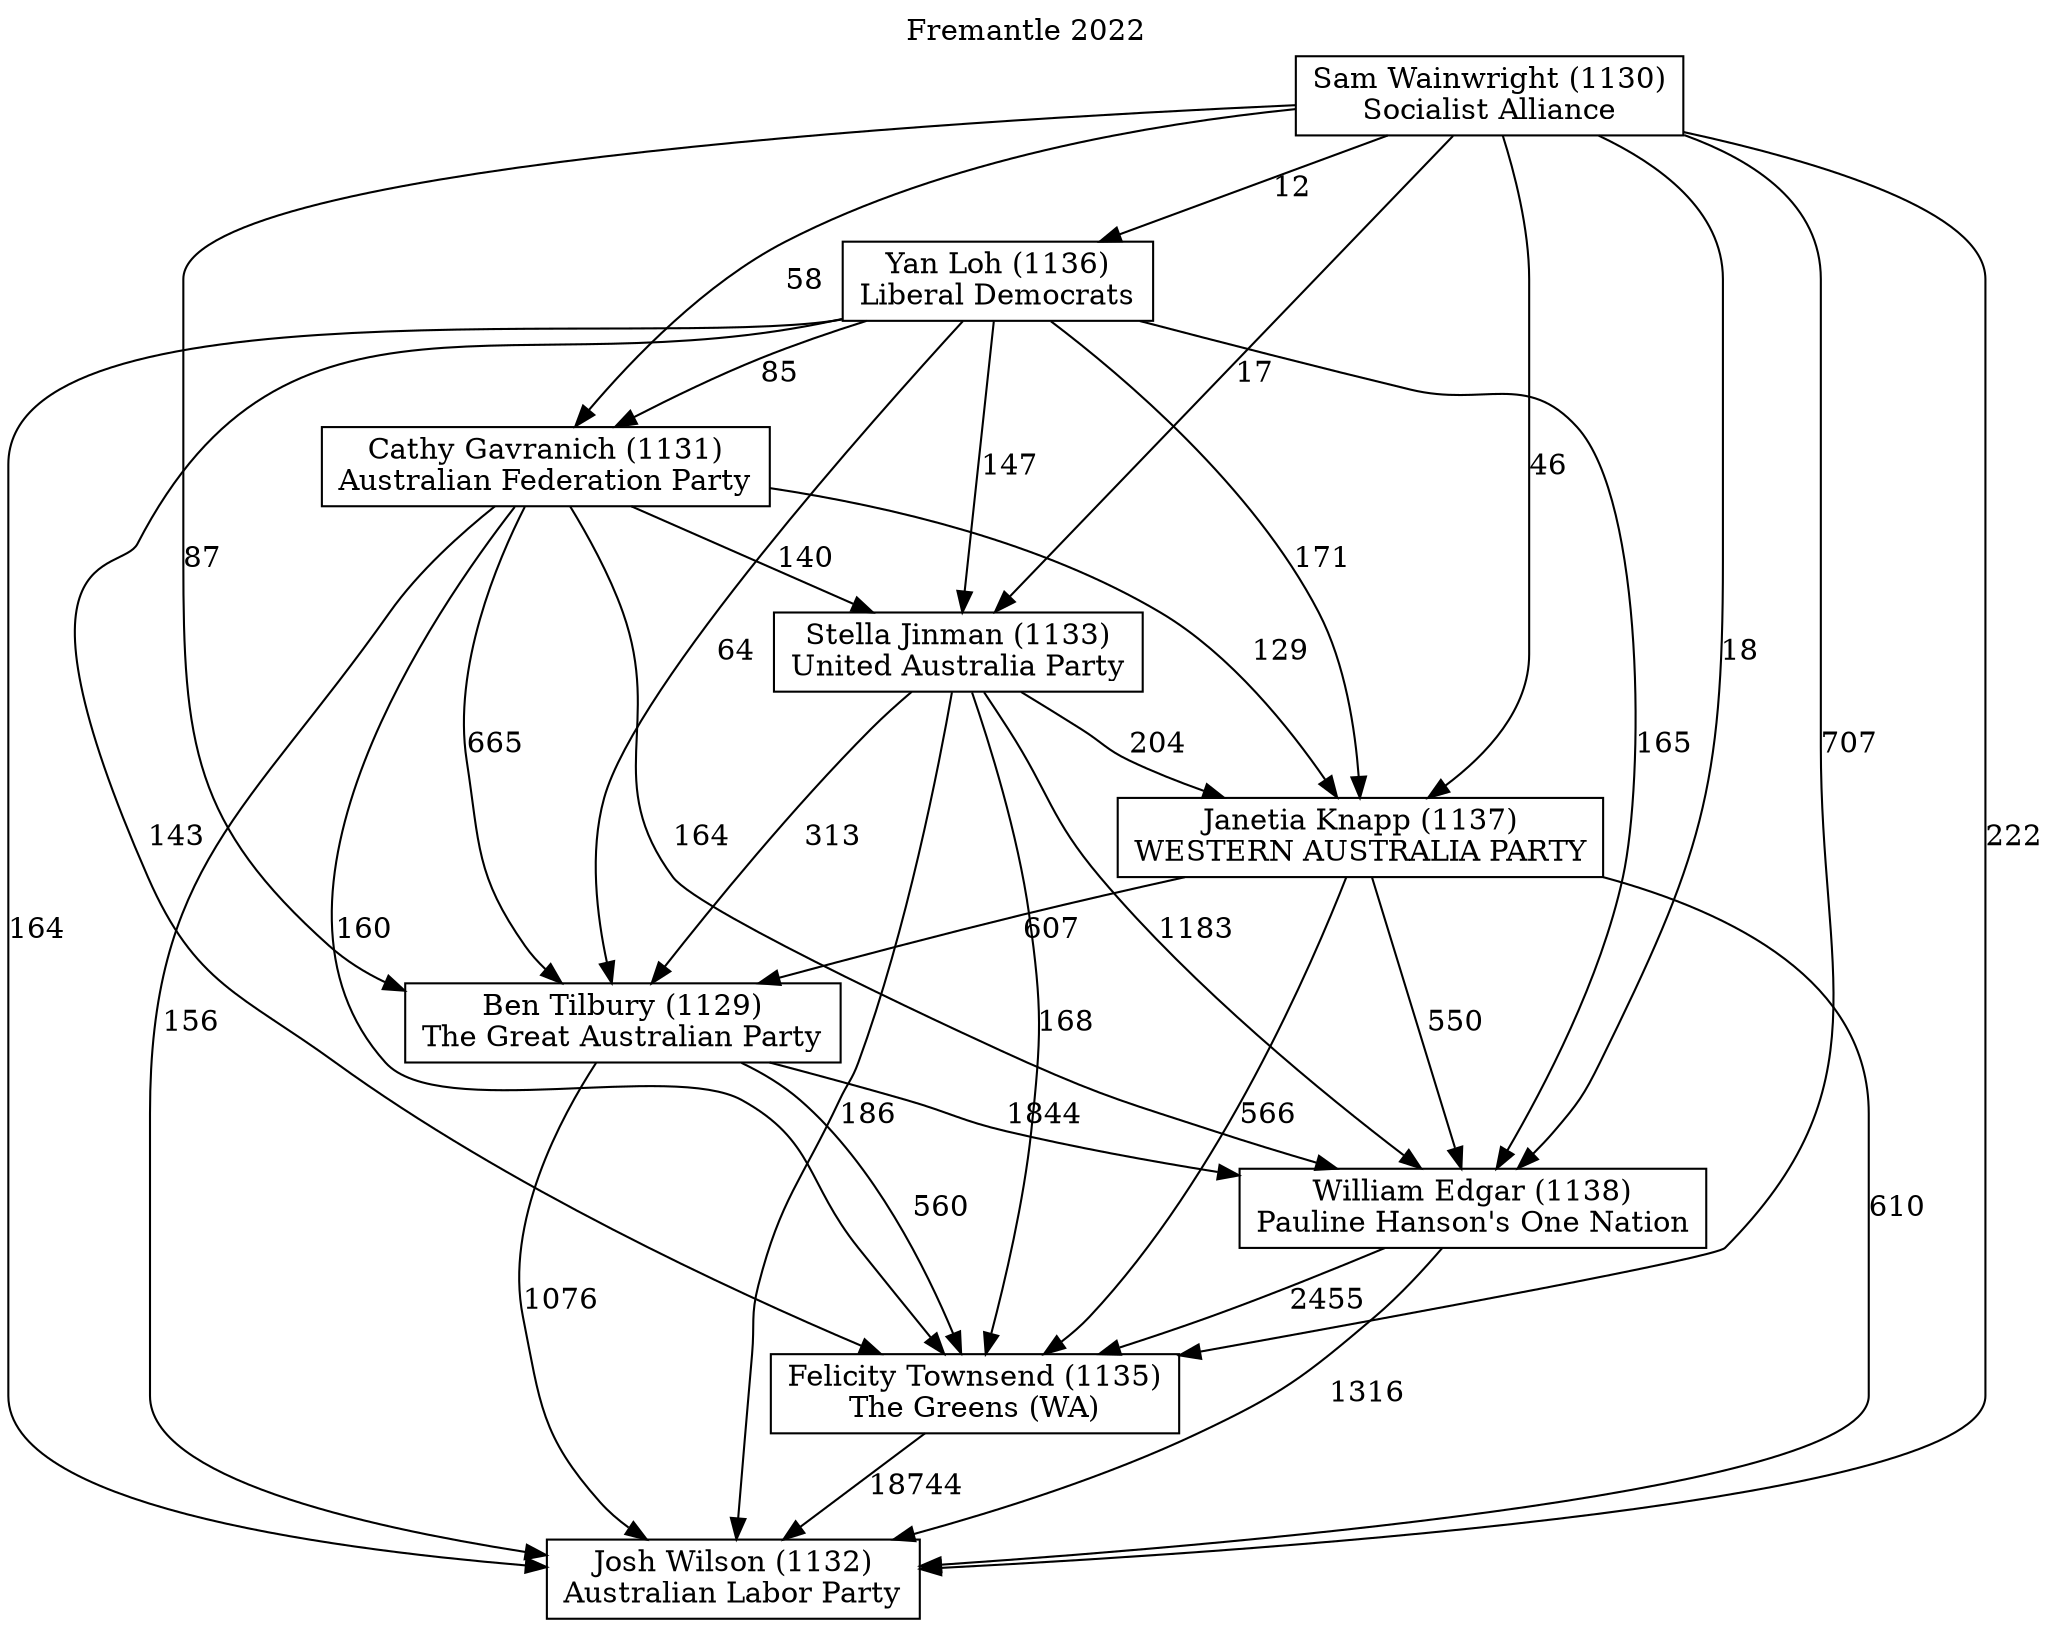 // House preference flow
digraph "Josh Wilson (1132)_Fremantle_2022" {
	graph [label="Fremantle 2022" labelloc=t mclimit=10]
	node [shape=box]
	"Janetia Knapp (1137)" [label="Janetia Knapp (1137)
WESTERN AUSTRALIA PARTY"]
	"Yan Loh (1136)" [label="Yan Loh (1136)
Liberal Democrats"]
	"Stella Jinman (1133)" [label="Stella Jinman (1133)
United Australia Party"]
	"Josh Wilson (1132)" [label="Josh Wilson (1132)
Australian Labor Party"]
	"Ben Tilbury (1129)" [label="Ben Tilbury (1129)
The Great Australian Party"]
	"William Edgar (1138)" [label="William Edgar (1138)
Pauline Hanson's One Nation"]
	"Sam Wainwright (1130)" [label="Sam Wainwright (1130)
Socialist Alliance"]
	"Felicity Townsend (1135)" [label="Felicity Townsend (1135)
The Greens (WA)"]
	"Cathy Gavranich (1131)" [label="Cathy Gavranich (1131)
Australian Federation Party"]
	"Cathy Gavranich (1131)" -> "Janetia Knapp (1137)" [label=129]
	"Ben Tilbury (1129)" -> "Josh Wilson (1132)" [label=1076]
	"Sam Wainwright (1130)" -> "Yan Loh (1136)" [label=12]
	"Sam Wainwright (1130)" -> "Cathy Gavranich (1131)" [label=58]
	"Cathy Gavranich (1131)" -> "Stella Jinman (1133)" [label=140]
	"Stella Jinman (1133)" -> "Josh Wilson (1132)" [label=186]
	"Ben Tilbury (1129)" -> "Felicity Townsend (1135)" [label=560]
	"Janetia Knapp (1137)" -> "William Edgar (1138)" [label=550]
	"Yan Loh (1136)" -> "Ben Tilbury (1129)" [label=64]
	"Cathy Gavranich (1131)" -> "Felicity Townsend (1135)" [label=160]
	"Yan Loh (1136)" -> "William Edgar (1138)" [label=165]
	"Yan Loh (1136)" -> "Cathy Gavranich (1131)" [label=85]
	"Felicity Townsend (1135)" -> "Josh Wilson (1132)" [label=18744]
	"Sam Wainwright (1130)" -> "Josh Wilson (1132)" [label=222]
	"Cathy Gavranich (1131)" -> "William Edgar (1138)" [label=164]
	"Stella Jinman (1133)" -> "Janetia Knapp (1137)" [label=204]
	"William Edgar (1138)" -> "Felicity Townsend (1135)" [label=2455]
	"Ben Tilbury (1129)" -> "William Edgar (1138)" [label=1844]
	"Sam Wainwright (1130)" -> "Stella Jinman (1133)" [label=17]
	"Stella Jinman (1133)" -> "Felicity Townsend (1135)" [label=168]
	"Sam Wainwright (1130)" -> "Janetia Knapp (1137)" [label=46]
	"Cathy Gavranich (1131)" -> "Josh Wilson (1132)" [label=156]
	"Sam Wainwright (1130)" -> "Ben Tilbury (1129)" [label=87]
	"Sam Wainwright (1130)" -> "William Edgar (1138)" [label=18]
	"Yan Loh (1136)" -> "Josh Wilson (1132)" [label=164]
	"Janetia Knapp (1137)" -> "Felicity Townsend (1135)" [label=566]
	"Janetia Knapp (1137)" -> "Josh Wilson (1132)" [label=610]
	"Stella Jinman (1133)" -> "William Edgar (1138)" [label=1183]
	"Sam Wainwright (1130)" -> "Felicity Townsend (1135)" [label=707]
	"Yan Loh (1136)" -> "Janetia Knapp (1137)" [label=171]
	"Yan Loh (1136)" -> "Felicity Townsend (1135)" [label=143]
	"Yan Loh (1136)" -> "Stella Jinman (1133)" [label=147]
	"Janetia Knapp (1137)" -> "Ben Tilbury (1129)" [label=607]
	"Cathy Gavranich (1131)" -> "Ben Tilbury (1129)" [label=665]
	"Stella Jinman (1133)" -> "Ben Tilbury (1129)" [label=313]
	"William Edgar (1138)" -> "Josh Wilson (1132)" [label=1316]
}
